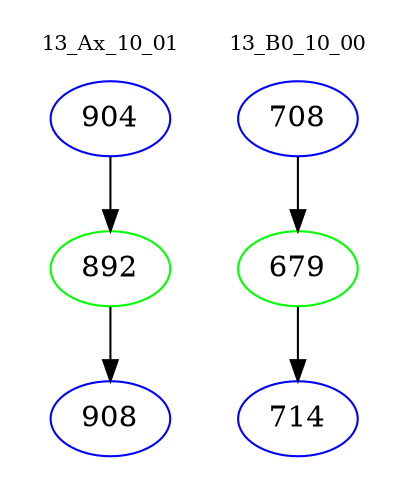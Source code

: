 digraph{
subgraph cluster_0 {
color = white
label = "13_Ax_10_01";
fontsize=10;
T0_904 [label="904", color="blue"]
T0_904 -> T0_892 [color="black"]
T0_892 [label="892", color="green"]
T0_892 -> T0_908 [color="black"]
T0_908 [label="908", color="blue"]
}
subgraph cluster_1 {
color = white
label = "13_B0_10_00";
fontsize=10;
T1_708 [label="708", color="blue"]
T1_708 -> T1_679 [color="black"]
T1_679 [label="679", color="green"]
T1_679 -> T1_714 [color="black"]
T1_714 [label="714", color="blue"]
}
}
